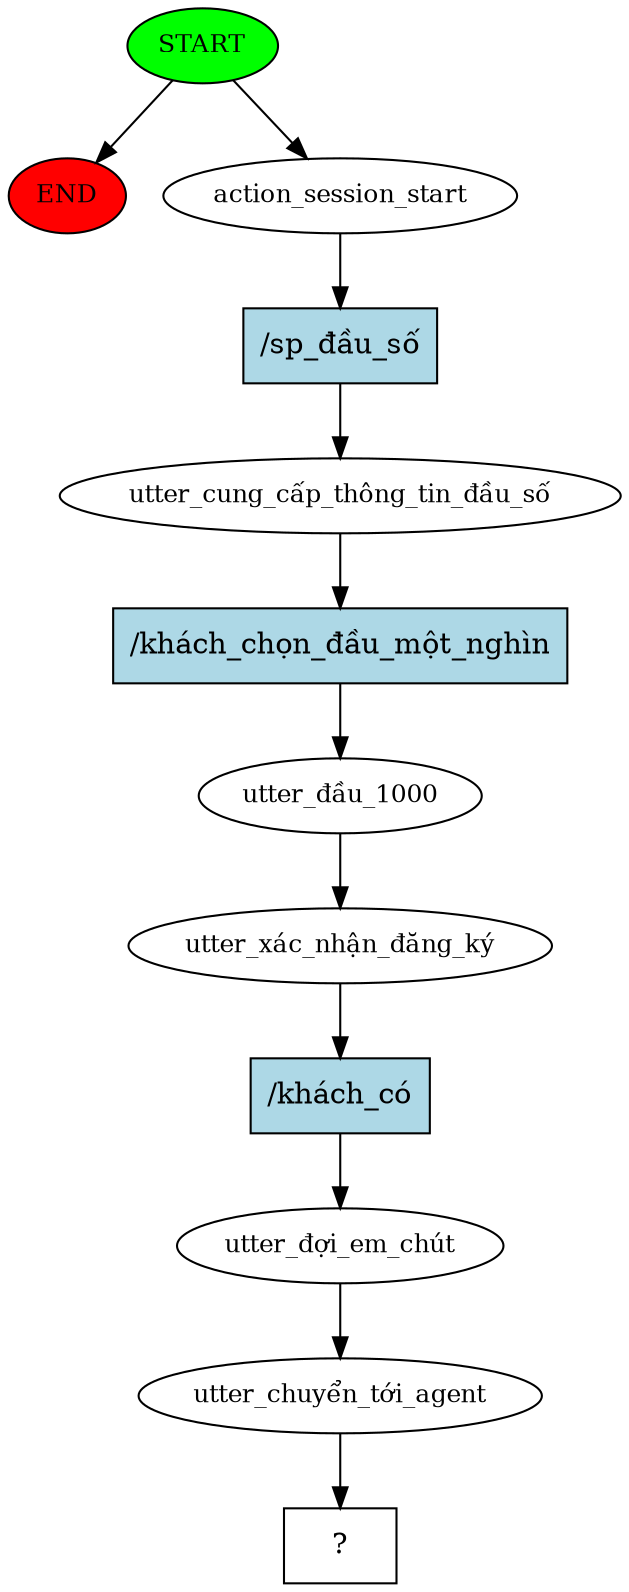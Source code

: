 digraph  {
0 [class="start active", fillcolor=green, fontsize=12, label=START, style=filled];
"-1" [class=end, fillcolor=red, fontsize=12, label=END, style=filled];
1 [class=active, fontsize=12, label=action_session_start];
2 [class=active, fontsize=12, label="utter_cung_cấp_thông_tin_đầu_số"];
3 [class=active, fontsize=12, label="utter_đầu_1000"];
4 [class=active, fontsize=12, label="utter_xác_nhận_đăng_ký"];
5 [class=active, fontsize=12, label="utter_đợi_em_chút"];
6 [class=active, fontsize=12, label="utter_chuyển_tới_agent"];
7 [class="intent dashed active", label="  ?  ", shape=rect];
8 [class="intent active", fillcolor=lightblue, label="/sp_đầu_số", shape=rect, style=filled];
9 [class="intent active", fillcolor=lightblue, label="/khách_chọn_đầu_một_nghìn", shape=rect, style=filled];
10 [class="intent active", fillcolor=lightblue, label="/khách_có", shape=rect, style=filled];
0 -> "-1"  [class="", key=NONE, label=""];
0 -> 1  [class=active, key=NONE, label=""];
1 -> 8  [class=active, key=0];
2 -> 9  [class=active, key=0];
3 -> 4  [class=active, key=NONE, label=""];
4 -> 10  [class=active, key=0];
5 -> 6  [class=active, key=NONE, label=""];
6 -> 7  [class=active, key=NONE, label=""];
8 -> 2  [class=active, key=0];
9 -> 3  [class=active, key=0];
10 -> 5  [class=active, key=0];
}

